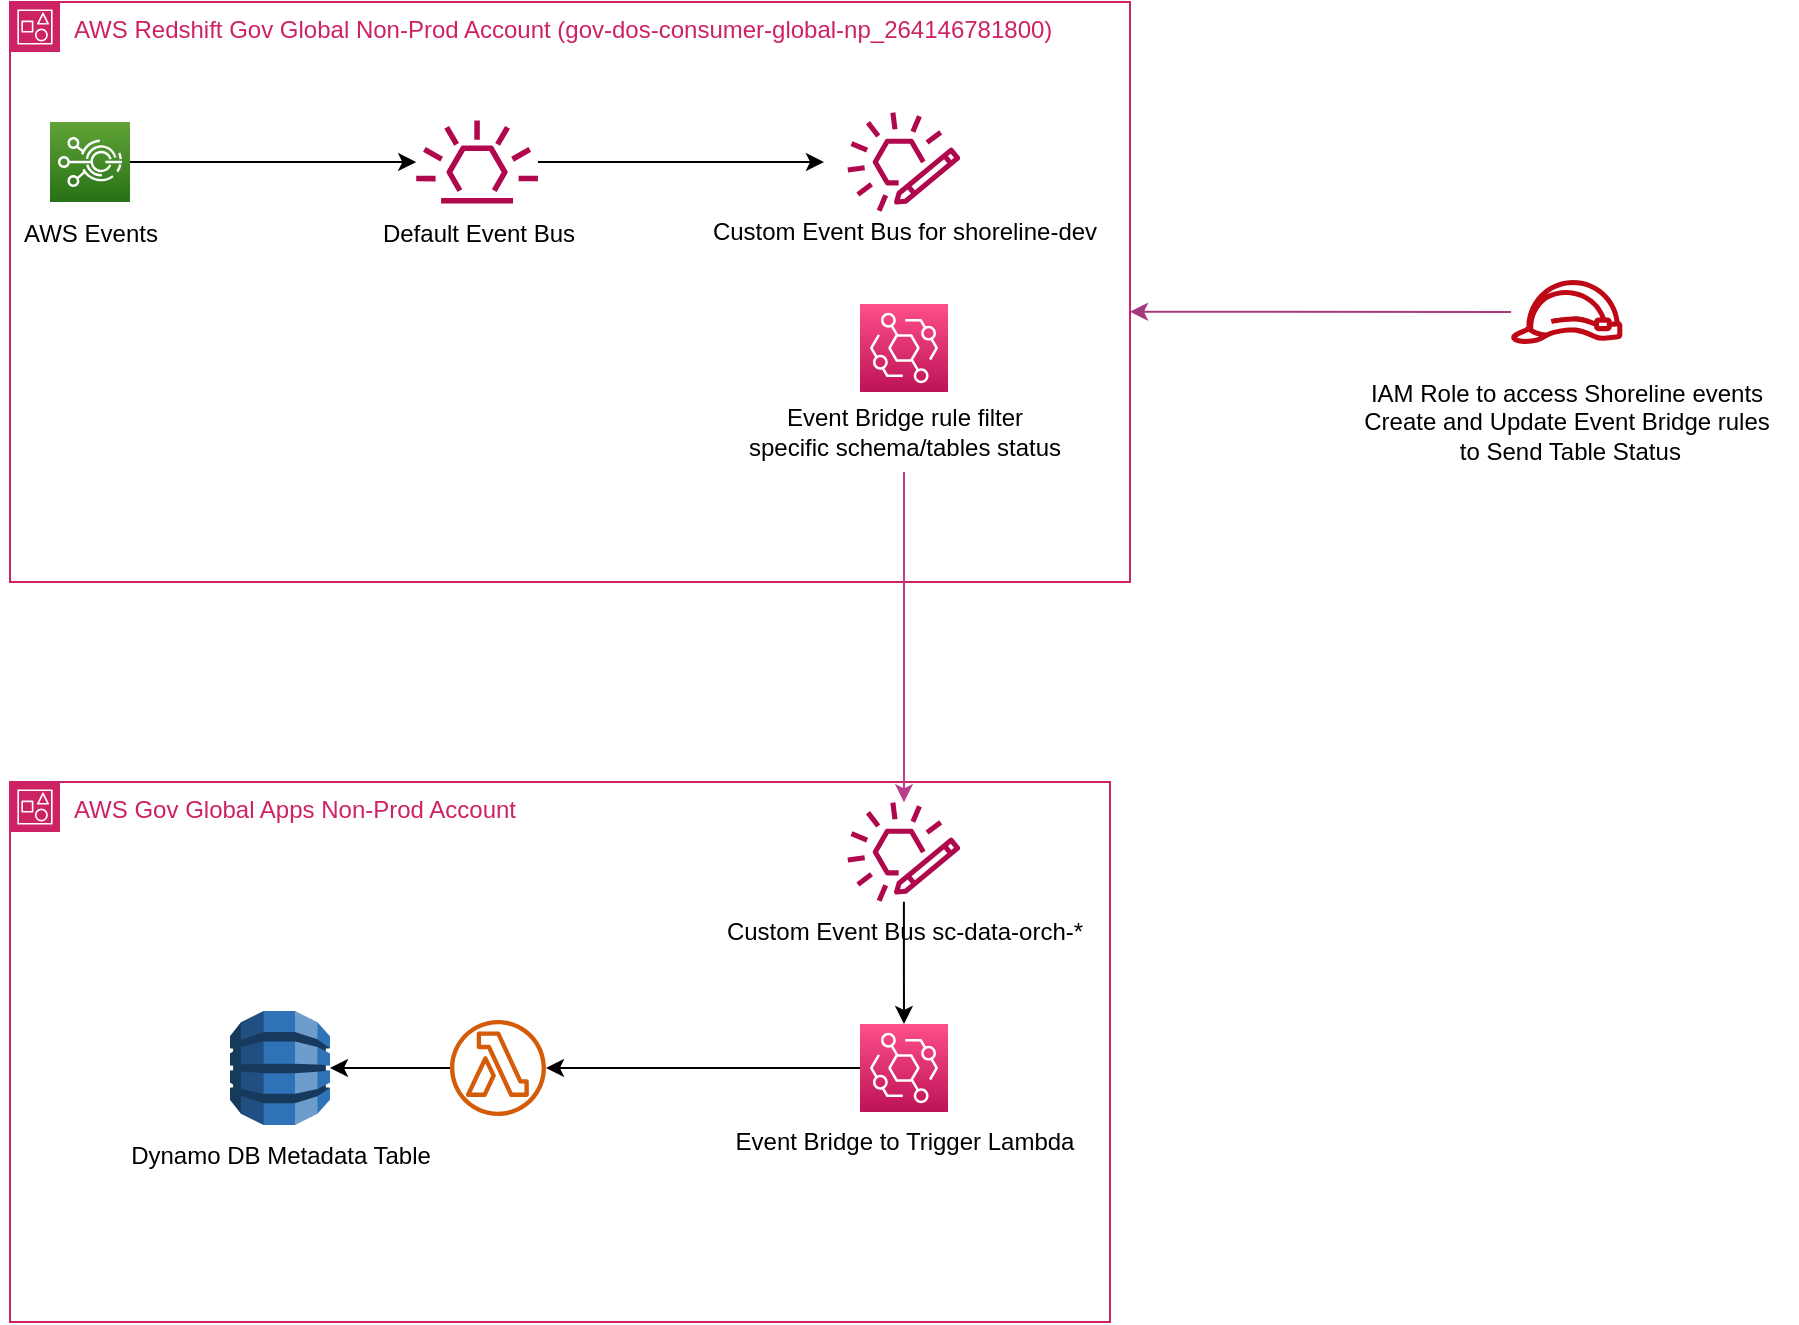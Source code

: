 <mxfile version="21.6.1" type="github">
  <diagram name="Page-1" id="DifffmxhmgRW7n6XJNVm">
    <mxGraphModel dx="1303" dy="535" grid="1" gridSize="10" guides="1" tooltips="1" connect="1" arrows="1" fold="1" page="1" pageScale="1" pageWidth="827" pageHeight="1169" math="0" shadow="0">
      <root>
        <mxCell id="0" />
        <mxCell id="1" parent="0" />
        <mxCell id="_cqdOyRNjfjppaLz05Ro-1" value="AWS Redshift Gov Global Non-Prod Account (gov-dos-consumer-global-np_264146781800)" style="points=[[0,0],[0.25,0],[0.5,0],[0.75,0],[1,0],[1,0.25],[1,0.5],[1,0.75],[1,1],[0.75,1],[0.5,1],[0.25,1],[0,1],[0,0.75],[0,0.5],[0,0.25]];outlineConnect=0;gradientColor=none;html=1;whiteSpace=wrap;fontSize=12;fontStyle=0;container=1;pointerEvents=0;collapsible=0;recursiveResize=0;shape=mxgraph.aws4.group;grIcon=mxgraph.aws4.group_account;strokeColor=#CD2264;fillColor=none;verticalAlign=top;align=left;spacingLeft=30;fontColor=#CD2264;dashed=0;" vertex="1" parent="1">
          <mxGeometry x="180" y="30" width="560" height="290" as="geometry" />
        </mxCell>
        <mxCell id="_cqdOyRNjfjppaLz05Ro-2" value="" style="edgeStyle=orthogonalEdgeStyle;rounded=0;orthogonalLoop=1;jettySize=auto;html=1;" edge="1" parent="_cqdOyRNjfjppaLz05Ro-1" source="_cqdOyRNjfjppaLz05Ro-10">
          <mxGeometry relative="1" as="geometry">
            <mxPoint x="407" y="80" as="targetPoint" />
          </mxGeometry>
        </mxCell>
        <mxCell id="_cqdOyRNjfjppaLz05Ro-3" value="" style="sketch=0;points=[[0,0,0],[0.25,0,0],[0.5,0,0],[0.75,0,0],[1,0,0],[0,1,0],[0.25,1,0],[0.5,1,0],[0.75,1,0],[1,1,0],[0,0.25,0],[0,0.5,0],[0,0.75,0],[1,0.25,0],[1,0.5,0],[1,0.75,0]];outlineConnect=0;fontColor=#232F3E;gradientColor=#60A337;gradientDirection=north;fillColor=#277116;strokeColor=#ffffff;dashed=0;verticalLabelPosition=bottom;verticalAlign=top;align=center;html=1;fontSize=12;fontStyle=0;aspect=fixed;shape=mxgraph.aws4.resourceIcon;resIcon=mxgraph.aws4.iot_events;" vertex="1" parent="_cqdOyRNjfjppaLz05Ro-1">
          <mxGeometry x="20" y="60" width="40" height="40" as="geometry" />
        </mxCell>
        <mxCell id="_cqdOyRNjfjppaLz05Ro-4" value="AWS Events" style="text;html=1;align=center;verticalAlign=middle;resizable=0;points=[];autosize=1;strokeColor=none;fillColor=none;" vertex="1" parent="_cqdOyRNjfjppaLz05Ro-1">
          <mxGeometry x="-5" y="100.75" width="90" height="30" as="geometry" />
        </mxCell>
        <mxCell id="_cqdOyRNjfjppaLz05Ro-5" value="" style="sketch=0;points=[[0,0,0],[0.25,0,0],[0.5,0,0],[0.75,0,0],[1,0,0],[0,1,0],[0.25,1,0],[0.5,1,0],[0.75,1,0],[1,1,0],[0,0.25,0],[0,0.5,0],[0,0.75,0],[1,0.25,0],[1,0.5,0],[1,0.75,0]];outlineConnect=0;fontColor=#232F3E;gradientColor=#FF4F8B;gradientDirection=north;fillColor=#BC1356;strokeColor=#ffffff;dashed=0;verticalLabelPosition=bottom;verticalAlign=top;align=center;html=1;fontSize=12;fontStyle=0;aspect=fixed;shape=mxgraph.aws4.resourceIcon;resIcon=mxgraph.aws4.eventbridge;" vertex="1" parent="_cqdOyRNjfjppaLz05Ro-1">
          <mxGeometry x="425" y="151" width="44" height="44" as="geometry" />
        </mxCell>
        <mxCell id="_cqdOyRNjfjppaLz05Ro-6" value="Event Bridge rule filter &lt;br&gt;specific schema/tables status" style="text;html=1;align=center;verticalAlign=middle;resizable=0;points=[];autosize=1;strokeColor=none;fillColor=none;" vertex="1" parent="_cqdOyRNjfjppaLz05Ro-1">
          <mxGeometry x="357" y="195" width="180" height="40" as="geometry" />
        </mxCell>
        <mxCell id="_cqdOyRNjfjppaLz05Ro-7" value="" style="sketch=0;outlineConnect=0;fontColor=#232F3E;gradientColor=none;fillColor=#B0084D;strokeColor=none;dashed=0;verticalLabelPosition=bottom;verticalAlign=top;align=center;html=1;fontSize=12;fontStyle=0;aspect=fixed;pointerEvents=1;shape=mxgraph.aws4.eventbridge_custom_event_bus_resource;" vertex="1" parent="_cqdOyRNjfjppaLz05Ro-1">
          <mxGeometry x="418.74" y="55" width="56.52" height="50" as="geometry" />
        </mxCell>
        <mxCell id="_cqdOyRNjfjppaLz05Ro-8" value="Custom Event Bus for shoreline-dev" style="text;html=1;align=center;verticalAlign=middle;resizable=0;points=[];autosize=1;strokeColor=none;fillColor=none;" vertex="1" parent="_cqdOyRNjfjppaLz05Ro-1">
          <mxGeometry x="337" y="100" width="220" height="30" as="geometry" />
        </mxCell>
        <mxCell id="_cqdOyRNjfjppaLz05Ro-9" value="" style="edgeStyle=orthogonalEdgeStyle;rounded=0;orthogonalLoop=1;jettySize=auto;html=1;" edge="1" parent="_cqdOyRNjfjppaLz05Ro-1" source="_cqdOyRNjfjppaLz05Ro-3" target="_cqdOyRNjfjppaLz05Ro-10">
          <mxGeometry relative="1" as="geometry">
            <mxPoint x="587" y="130" as="targetPoint" />
            <mxPoint x="240" y="130" as="sourcePoint" />
          </mxGeometry>
        </mxCell>
        <mxCell id="_cqdOyRNjfjppaLz05Ro-10" value="" style="sketch=0;outlineConnect=0;fontColor=#232F3E;gradientColor=none;fillColor=#B0084D;strokeColor=none;dashed=0;verticalLabelPosition=bottom;verticalAlign=top;align=center;html=1;fontSize=12;fontStyle=0;aspect=fixed;pointerEvents=1;shape=mxgraph.aws4.eventbridge_default_event_bus_resource;" vertex="1" parent="_cqdOyRNjfjppaLz05Ro-1">
          <mxGeometry x="203" y="59.25" width="61.08" height="41.5" as="geometry" />
        </mxCell>
        <mxCell id="_cqdOyRNjfjppaLz05Ro-11" value="Default Event Bus" style="text;html=1;align=center;verticalAlign=middle;resizable=0;points=[];autosize=1;strokeColor=none;fillColor=none;" vertex="1" parent="_cqdOyRNjfjppaLz05Ro-1">
          <mxGeometry x="174.0" y="100.75" width="120" height="30" as="geometry" />
        </mxCell>
        <mxCell id="_cqdOyRNjfjppaLz05Ro-12" value="" style="sketch=0;outlineConnect=0;fontColor=#232F3E;gradientColor=none;fillColor=#BF0816;strokeColor=none;dashed=0;verticalLabelPosition=bottom;verticalAlign=top;align=center;html=1;fontSize=12;fontStyle=0;aspect=fixed;pointerEvents=1;shape=mxgraph.aws4.role;" vertex="1" parent="1">
          <mxGeometry x="930" y="169" width="56.73" height="32" as="geometry" />
        </mxCell>
        <mxCell id="_cqdOyRNjfjppaLz05Ro-13" value="IAM Role to access Shoreline events&lt;br&gt;Create and Update Event Bridge rules&lt;br style=&quot;border-color: var(--border-color);&quot;&gt;&amp;nbsp;to Send Table Status" style="text;html=1;align=center;verticalAlign=middle;resizable=0;points=[];autosize=1;strokeColor=none;fillColor=none;" vertex="1" parent="1">
          <mxGeometry x="843.36" y="210" width="230" height="60" as="geometry" />
        </mxCell>
        <mxCell id="_cqdOyRNjfjppaLz05Ro-14" value="" style="endArrow=classic;html=1;rounded=0;fillColor=#AD429B;strokeColor=#A6387E;entryX=1;entryY=0.534;entryDx=0;entryDy=0;entryPerimeter=0;" edge="1" parent="1" source="_cqdOyRNjfjppaLz05Ro-12" target="_cqdOyRNjfjppaLz05Ro-1">
          <mxGeometry width="50" height="50" relative="1" as="geometry">
            <mxPoint x="670" y="180" as="sourcePoint" />
            <mxPoint x="720" y="130" as="targetPoint" />
          </mxGeometry>
        </mxCell>
        <mxCell id="_cqdOyRNjfjppaLz05Ro-15" value="AWS Gov Global Apps Non-Prod Account" style="points=[[0,0],[0.25,0],[0.5,0],[0.75,0],[1,0],[1,0.25],[1,0.5],[1,0.75],[1,1],[0.75,1],[0.5,1],[0.25,1],[0,1],[0,0.75],[0,0.5],[0,0.25]];outlineConnect=0;gradientColor=none;html=1;whiteSpace=wrap;fontSize=12;fontStyle=0;container=1;pointerEvents=0;collapsible=0;recursiveResize=0;shape=mxgraph.aws4.group;grIcon=mxgraph.aws4.group_account;strokeColor=#CD2264;fillColor=none;verticalAlign=top;align=left;spacingLeft=30;fontColor=#CD2264;dashed=0;" vertex="1" parent="1">
          <mxGeometry x="180" y="420" width="550" height="270" as="geometry" />
        </mxCell>
        <mxCell id="_cqdOyRNjfjppaLz05Ro-16" style="edgeStyle=orthogonalEdgeStyle;rounded=0;orthogonalLoop=1;jettySize=auto;html=1;" edge="1" parent="_cqdOyRNjfjppaLz05Ro-15" source="_cqdOyRNjfjppaLz05Ro-17" target="_cqdOyRNjfjppaLz05Ro-23">
          <mxGeometry relative="1" as="geometry" />
        </mxCell>
        <mxCell id="_cqdOyRNjfjppaLz05Ro-17" value="" style="sketch=0;points=[[0,0,0],[0.25,0,0],[0.5,0,0],[0.75,0,0],[1,0,0],[0,1,0],[0.25,1,0],[0.5,1,0],[0.75,1,0],[1,1,0],[0,0.25,0],[0,0.5,0],[0,0.75,0],[1,0.25,0],[1,0.5,0],[1,0.75,0]];outlineConnect=0;fontColor=#232F3E;gradientColor=#FF4F8B;gradientDirection=north;fillColor=#BC1356;strokeColor=#ffffff;dashed=0;verticalLabelPosition=bottom;verticalAlign=top;align=center;html=1;fontSize=12;fontStyle=0;aspect=fixed;shape=mxgraph.aws4.resourceIcon;resIcon=mxgraph.aws4.eventbridge;" vertex="1" parent="_cqdOyRNjfjppaLz05Ro-15">
          <mxGeometry x="425" y="121" width="44" height="44" as="geometry" />
        </mxCell>
        <mxCell id="_cqdOyRNjfjppaLz05Ro-18" value="Event Bridge to Trigger Lambda" style="text;html=1;align=center;verticalAlign=middle;resizable=0;points=[];autosize=1;strokeColor=none;fillColor=none;" vertex="1" parent="_cqdOyRNjfjppaLz05Ro-15">
          <mxGeometry x="352" y="165" width="190" height="30" as="geometry" />
        </mxCell>
        <mxCell id="_cqdOyRNjfjppaLz05Ro-19" style="edgeStyle=orthogonalEdgeStyle;rounded=0;orthogonalLoop=1;jettySize=auto;html=1;entryX=0.5;entryY=0;entryDx=0;entryDy=0;entryPerimeter=0;" edge="1" parent="_cqdOyRNjfjppaLz05Ro-15" source="_cqdOyRNjfjppaLz05Ro-20" target="_cqdOyRNjfjppaLz05Ro-17">
          <mxGeometry relative="1" as="geometry" />
        </mxCell>
        <mxCell id="_cqdOyRNjfjppaLz05Ro-20" value="" style="sketch=0;outlineConnect=0;fontColor=#232F3E;gradientColor=none;fillColor=#B0084D;strokeColor=none;dashed=0;verticalLabelPosition=bottom;verticalAlign=top;align=center;html=1;fontSize=12;fontStyle=0;aspect=fixed;pointerEvents=1;shape=mxgraph.aws4.eventbridge_custom_event_bus_resource;" vertex="1" parent="_cqdOyRNjfjppaLz05Ro-15">
          <mxGeometry x="418.74" y="10" width="56.52" height="50" as="geometry" />
        </mxCell>
        <mxCell id="_cqdOyRNjfjppaLz05Ro-21" value="Custom Event Bus sc-data-orch-*" style="text;html=1;align=center;verticalAlign=middle;resizable=0;points=[];autosize=1;strokeColor=none;fillColor=none;" vertex="1" parent="_cqdOyRNjfjppaLz05Ro-15">
          <mxGeometry x="347" y="60" width="200" height="30" as="geometry" />
        </mxCell>
        <mxCell id="_cqdOyRNjfjppaLz05Ro-22" style="edgeStyle=orthogonalEdgeStyle;rounded=0;orthogonalLoop=1;jettySize=auto;html=1;" edge="1" parent="_cqdOyRNjfjppaLz05Ro-15" source="_cqdOyRNjfjppaLz05Ro-23" target="_cqdOyRNjfjppaLz05Ro-24">
          <mxGeometry relative="1" as="geometry" />
        </mxCell>
        <mxCell id="_cqdOyRNjfjppaLz05Ro-23" value="" style="sketch=0;outlineConnect=0;fontColor=#232F3E;gradientColor=none;fillColor=#D45B07;strokeColor=none;dashed=0;verticalLabelPosition=bottom;verticalAlign=top;align=center;html=1;fontSize=12;fontStyle=0;aspect=fixed;pointerEvents=1;shape=mxgraph.aws4.lambda_function;" vertex="1" parent="_cqdOyRNjfjppaLz05Ro-15">
          <mxGeometry x="220" y="119" width="48" height="48" as="geometry" />
        </mxCell>
        <mxCell id="_cqdOyRNjfjppaLz05Ro-24" value="" style="outlineConnect=0;dashed=0;verticalLabelPosition=bottom;verticalAlign=top;align=center;html=1;shape=mxgraph.aws3.dynamo_db;fillColor=#2E73B8;gradientColor=none;" vertex="1" parent="_cqdOyRNjfjppaLz05Ro-15">
          <mxGeometry x="110" y="114.5" width="50" height="57" as="geometry" />
        </mxCell>
        <mxCell id="_cqdOyRNjfjppaLz05Ro-25" value="Dynamo DB Metadata Table" style="text;html=1;align=center;verticalAlign=middle;resizable=0;points=[];autosize=1;strokeColor=none;fillColor=none;" vertex="1" parent="_cqdOyRNjfjppaLz05Ro-15">
          <mxGeometry x="50" y="171.5" width="170" height="30" as="geometry" />
        </mxCell>
        <mxCell id="_cqdOyRNjfjppaLz05Ro-26" value="" style="endArrow=classic;html=1;rounded=0;fillColor=#913782;strokeColor=#B83E8B;" edge="1" parent="1" source="_cqdOyRNjfjppaLz05Ro-6" target="_cqdOyRNjfjppaLz05Ro-20">
          <mxGeometry width="50" height="50" relative="1" as="geometry">
            <mxPoint x="701" y="350" as="sourcePoint" />
            <mxPoint x="620" y="350" as="targetPoint" />
          </mxGeometry>
        </mxCell>
      </root>
    </mxGraphModel>
  </diagram>
</mxfile>
